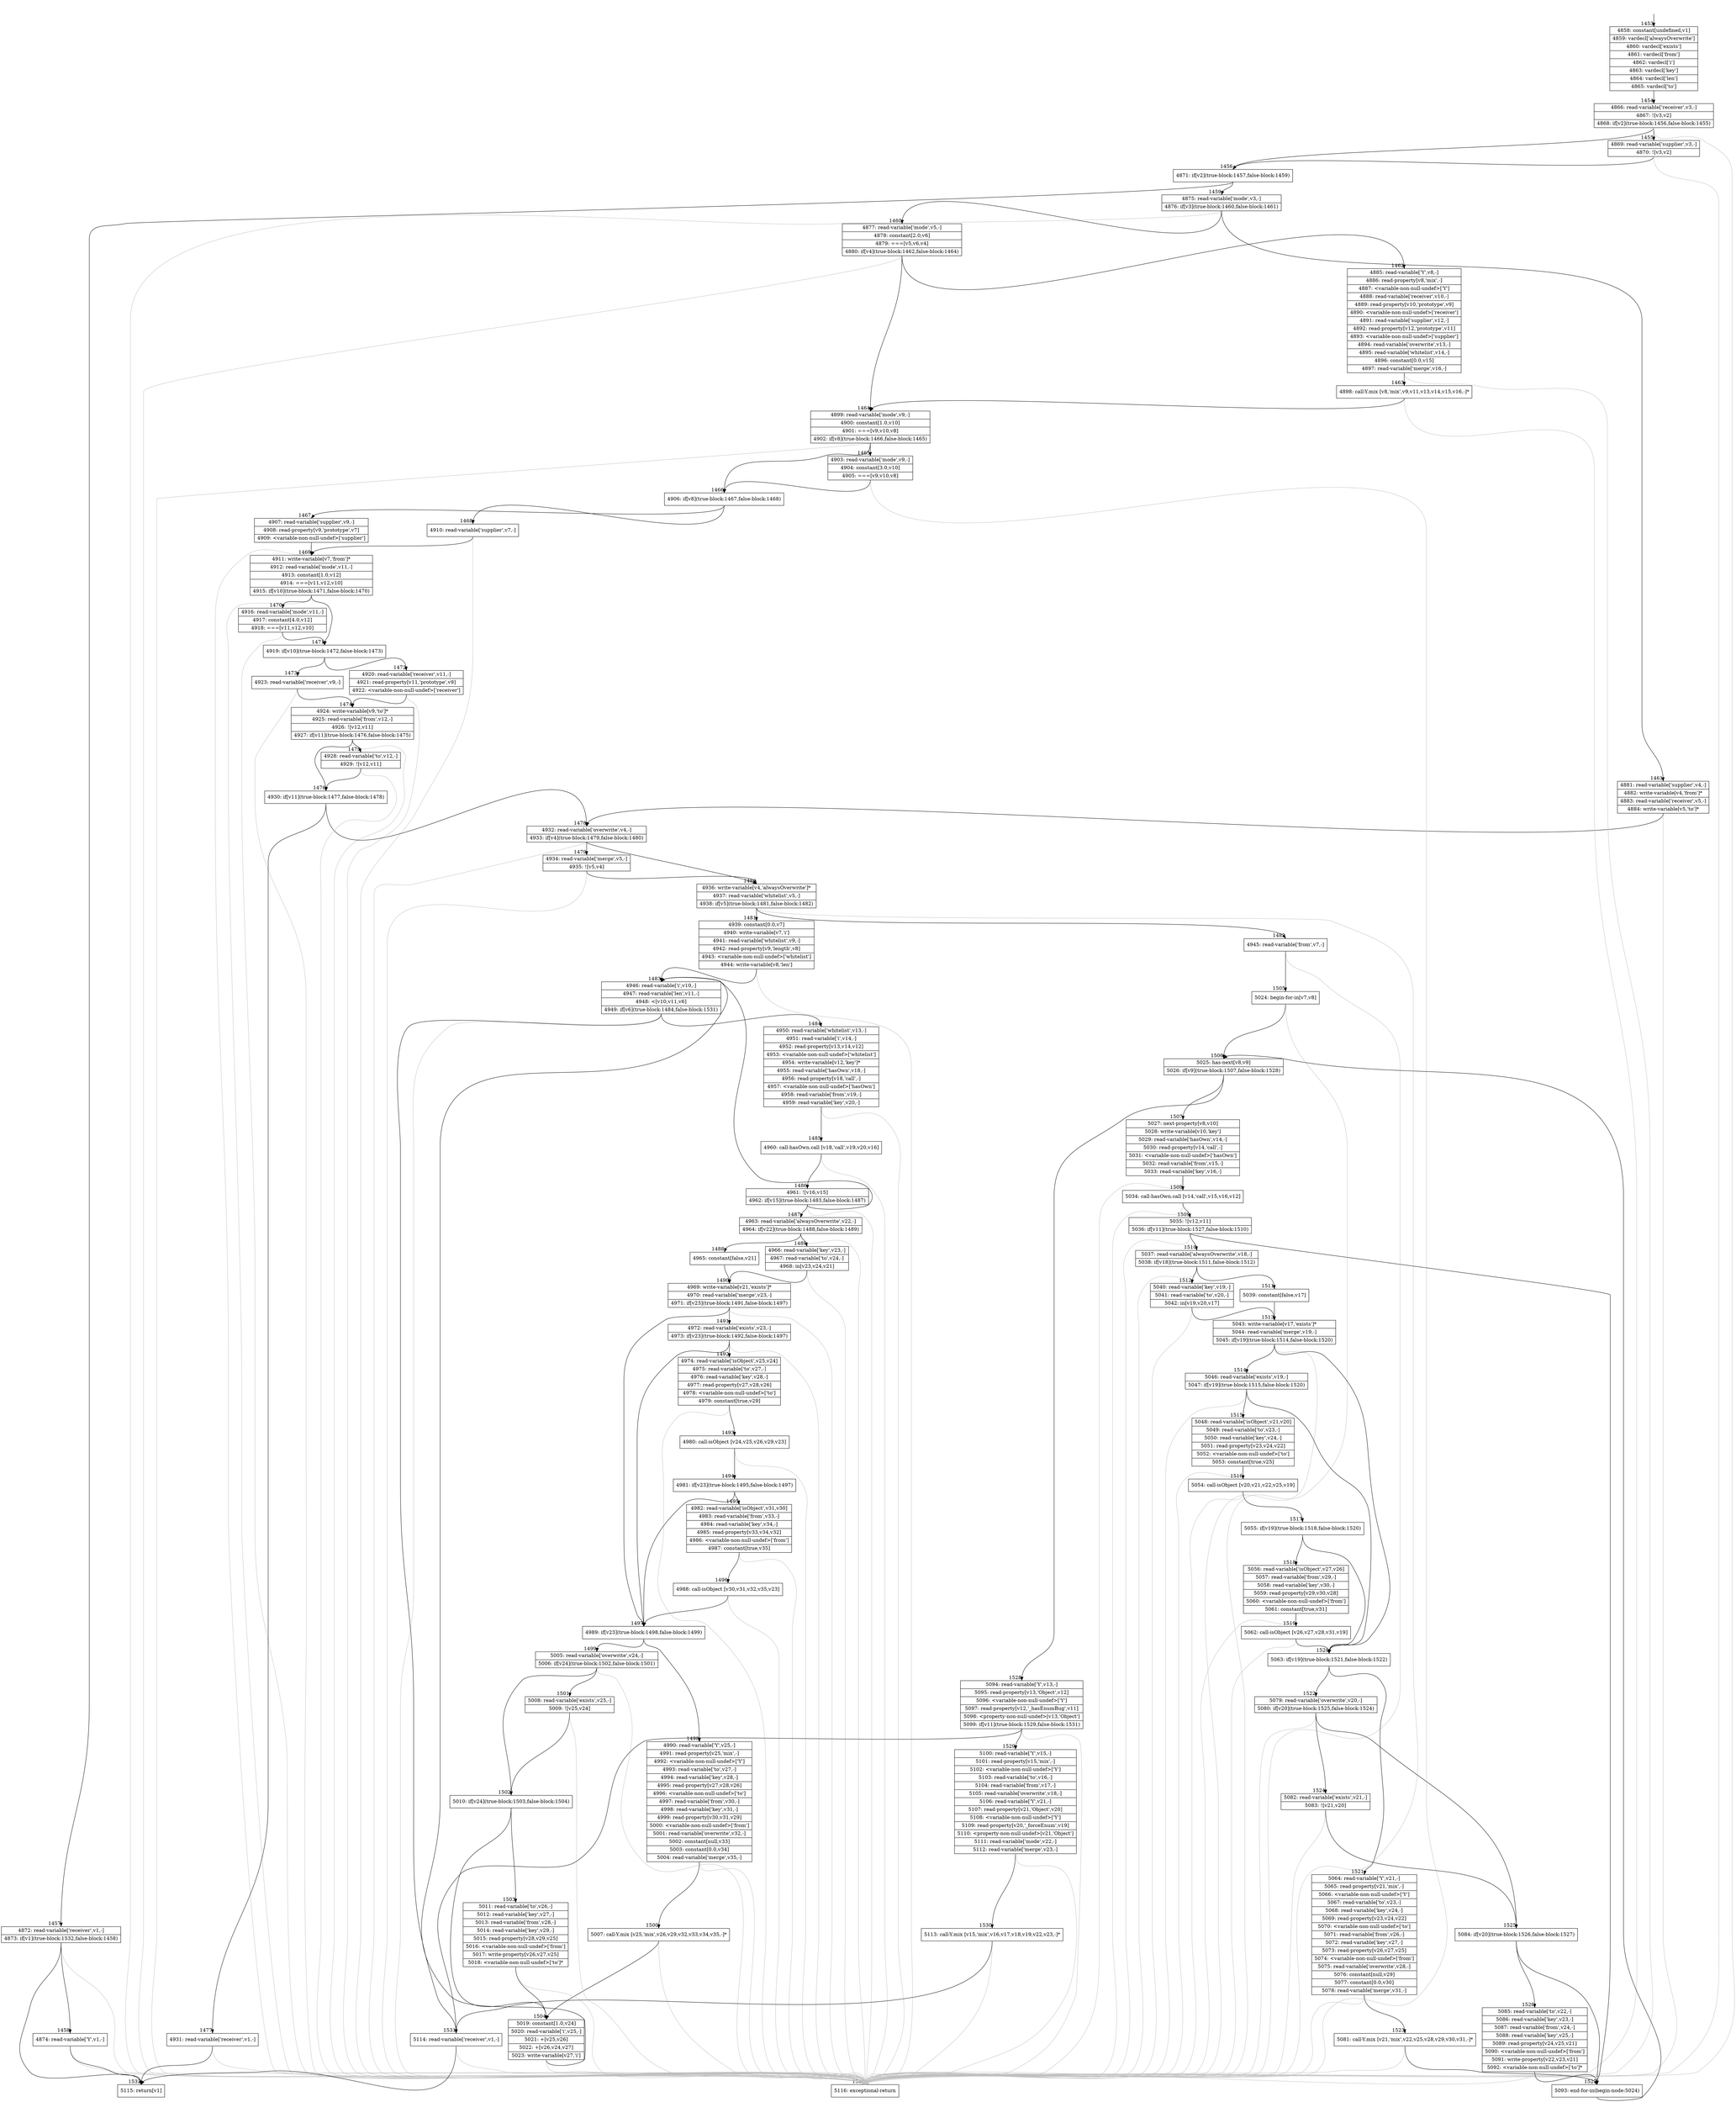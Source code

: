 digraph {
rankdir="TD"
BB_entry89[shape=none,label=""];
BB_entry89 -> BB1453 [tailport=s, headport=n, headlabel="    1453"]
BB1453 [shape=record label="{4858: constant[undefined,v1]|4859: vardecl['alwaysOverwrite']|4860: vardecl['exists']|4861: vardecl['from']|4862: vardecl['i']|4863: vardecl['key']|4864: vardecl['len']|4865: vardecl['to']}" ] 
BB1453 -> BB1454 [tailport=s, headport=n, headlabel="      1454"]
BB1454 [shape=record label="{4866: read-variable['receiver',v3,-]|4867: ![v3,v2]|4868: if[v2](true-block:1456,false-block:1455)}" ] 
BB1454 -> BB1456 [tailport=s, headport=n, headlabel="      1456"]
BB1454 -> BB1455 [tailport=s, headport=n, headlabel="      1455"]
BB1454 -> BB1533 [tailport=s, headport=n, color=gray, headlabel="      1533"]
BB1455 [shape=record label="{4869: read-variable['supplier',v3,-]|4870: ![v3,v2]}" ] 
BB1455 -> BB1456 [tailport=s, headport=n]
BB1455 -> BB1533 [tailport=s, headport=n, color=gray]
BB1456 [shape=record label="{4871: if[v2](true-block:1457,false-block:1459)}" ] 
BB1456 -> BB1457 [tailport=s, headport=n, headlabel="      1457"]
BB1456 -> BB1459 [tailport=s, headport=n, headlabel="      1459"]
BB1457 [shape=record label="{4872: read-variable['receiver',v1,-]|4873: if[v1](true-block:1532,false-block:1458)}" ] 
BB1457 -> BB1532 [tailport=s, headport=n, headlabel="      1532"]
BB1457 -> BB1458 [tailport=s, headport=n, headlabel="      1458"]
BB1457 -> BB1533 [tailport=s, headport=n, color=gray]
BB1458 [shape=record label="{4874: read-variable['Y',v1,-]}" ] 
BB1458 -> BB1532 [tailport=s, headport=n]
BB1458 -> BB1533 [tailport=s, headport=n, color=gray]
BB1459 [shape=record label="{4875: read-variable['mode',v3,-]|4876: if[v3](true-block:1460,false-block:1461)}" ] 
BB1459 -> BB1460 [tailport=s, headport=n, headlabel="      1460"]
BB1459 -> BB1461 [tailport=s, headport=n, headlabel="      1461"]
BB1459 -> BB1533 [tailport=s, headport=n, color=gray]
BB1460 [shape=record label="{4877: read-variable['mode',v5,-]|4878: constant[2.0,v6]|4879: ===[v5,v6,v4]|4880: if[v4](true-block:1462,false-block:1464)}" ] 
BB1460 -> BB1462 [tailport=s, headport=n, headlabel="      1462"]
BB1460 -> BB1464 [tailport=s, headport=n, headlabel="      1464"]
BB1460 -> BB1533 [tailport=s, headport=n, color=gray]
BB1461 [shape=record label="{4881: read-variable['supplier',v4,-]|4882: write-variable[v4,'from']*|4883: read-variable['receiver',v5,-]|4884: write-variable[v5,'to']*}" ] 
BB1461 -> BB1478 [tailport=s, headport=n, headlabel="      1478"]
BB1461 -> BB1533 [tailport=s, headport=n, color=gray]
BB1462 [shape=record label="{4885: read-variable['Y',v8,-]|4886: read-property[v8,'mix',-]|4887: \<variable-non-null-undef\>['Y']|4888: read-variable['receiver',v10,-]|4889: read-property[v10,'prototype',v9]|4890: \<variable-non-null-undef\>['receiver']|4891: read-variable['supplier',v12,-]|4892: read-property[v12,'prototype',v11]|4893: \<variable-non-null-undef\>['supplier']|4894: read-variable['overwrite',v13,-]|4895: read-variable['whitelist',v14,-]|4896: constant[0.0,v15]|4897: read-variable['merge',v16,-]}" ] 
BB1462 -> BB1463 [tailport=s, headport=n, headlabel="      1463"]
BB1462 -> BB1533 [tailport=s, headport=n, color=gray]
BB1463 [shape=record label="{4898: call-Y.mix [v8,'mix',v9,v11,v13,v14,v15,v16,-]*}" ] 
BB1463 -> BB1464 [tailport=s, headport=n]
BB1463 -> BB1533 [tailport=s, headport=n, color=gray]
BB1464 [shape=record label="{4899: read-variable['mode',v9,-]|4900: constant[1.0,v10]|4901: ===[v9,v10,v8]|4902: if[v8](true-block:1466,false-block:1465)}" ] 
BB1464 -> BB1466 [tailport=s, headport=n, headlabel="      1466"]
BB1464 -> BB1465 [tailport=s, headport=n, headlabel="      1465"]
BB1464 -> BB1533 [tailport=s, headport=n, color=gray]
BB1465 [shape=record label="{4903: read-variable['mode',v9,-]|4904: constant[3.0,v10]|4905: ===[v9,v10,v8]}" ] 
BB1465 -> BB1466 [tailport=s, headport=n]
BB1465 -> BB1533 [tailport=s, headport=n, color=gray]
BB1466 [shape=record label="{4906: if[v8](true-block:1467,false-block:1468)}" ] 
BB1466 -> BB1467 [tailport=s, headport=n, headlabel="      1467"]
BB1466 -> BB1468 [tailport=s, headport=n, headlabel="      1468"]
BB1467 [shape=record label="{4907: read-variable['supplier',v9,-]|4908: read-property[v9,'prototype',v7]|4909: \<variable-non-null-undef\>['supplier']}" ] 
BB1467 -> BB1469 [tailport=s, headport=n, headlabel="      1469"]
BB1467 -> BB1533 [tailport=s, headport=n, color=gray]
BB1468 [shape=record label="{4910: read-variable['supplier',v7,-]}" ] 
BB1468 -> BB1469 [tailport=s, headport=n]
BB1468 -> BB1533 [tailport=s, headport=n, color=gray]
BB1469 [shape=record label="{4911: write-variable[v7,'from']*|4912: read-variable['mode',v11,-]|4913: constant[1.0,v12]|4914: ===[v11,v12,v10]|4915: if[v10](true-block:1471,false-block:1470)}" ] 
BB1469 -> BB1471 [tailport=s, headport=n, headlabel="      1471"]
BB1469 -> BB1470 [tailport=s, headport=n, headlabel="      1470"]
BB1469 -> BB1533 [tailport=s, headport=n, color=gray]
BB1470 [shape=record label="{4916: read-variable['mode',v11,-]|4917: constant[4.0,v12]|4918: ===[v11,v12,v10]}" ] 
BB1470 -> BB1471 [tailport=s, headport=n]
BB1470 -> BB1533 [tailport=s, headport=n, color=gray]
BB1471 [shape=record label="{4919: if[v10](true-block:1472,false-block:1473)}" ] 
BB1471 -> BB1472 [tailport=s, headport=n, headlabel="      1472"]
BB1471 -> BB1473 [tailport=s, headport=n, headlabel="      1473"]
BB1472 [shape=record label="{4920: read-variable['receiver',v11,-]|4921: read-property[v11,'prototype',v9]|4922: \<variable-non-null-undef\>['receiver']}" ] 
BB1472 -> BB1474 [tailport=s, headport=n, headlabel="      1474"]
BB1472 -> BB1533 [tailport=s, headport=n, color=gray]
BB1473 [shape=record label="{4923: read-variable['receiver',v9,-]}" ] 
BB1473 -> BB1474 [tailport=s, headport=n]
BB1473 -> BB1533 [tailport=s, headport=n, color=gray]
BB1474 [shape=record label="{4924: write-variable[v9,'to']*|4925: read-variable['from',v12,-]|4926: ![v12,v11]|4927: if[v11](true-block:1476,false-block:1475)}" ] 
BB1474 -> BB1476 [tailport=s, headport=n, headlabel="      1476"]
BB1474 -> BB1475 [tailport=s, headport=n, headlabel="      1475"]
BB1474 -> BB1533 [tailport=s, headport=n, color=gray]
BB1475 [shape=record label="{4928: read-variable['to',v12,-]|4929: ![v12,v11]}" ] 
BB1475 -> BB1476 [tailport=s, headport=n]
BB1475 -> BB1533 [tailport=s, headport=n, color=gray]
BB1476 [shape=record label="{4930: if[v11](true-block:1477,false-block:1478)}" ] 
BB1476 -> BB1477 [tailport=s, headport=n, headlabel="      1477"]
BB1476 -> BB1478 [tailport=s, headport=n]
BB1477 [shape=record label="{4931: read-variable['receiver',v1,-]}" ] 
BB1477 -> BB1532 [tailport=s, headport=n]
BB1477 -> BB1533 [tailport=s, headport=n, color=gray]
BB1478 [shape=record label="{4932: read-variable['overwrite',v4,-]|4933: if[v4](true-block:1479,false-block:1480)}" ] 
BB1478 -> BB1480 [tailport=s, headport=n, headlabel="      1480"]
BB1478 -> BB1479 [tailport=s, headport=n, headlabel="      1479"]
BB1478 -> BB1533 [tailport=s, headport=n, color=gray]
BB1479 [shape=record label="{4934: read-variable['merge',v5,-]|4935: ![v5,v4]}" ] 
BB1479 -> BB1480 [tailport=s, headport=n]
BB1479 -> BB1533 [tailport=s, headport=n, color=gray]
BB1480 [shape=record label="{4936: write-variable[v4,'alwaysOverwrite']*|4937: read-variable['whitelist',v5,-]|4938: if[v5](true-block:1481,false-block:1482)}" ] 
BB1480 -> BB1481 [tailport=s, headport=n, headlabel="      1481"]
BB1480 -> BB1482 [tailport=s, headport=n, headlabel="      1482"]
BB1480 -> BB1533 [tailport=s, headport=n, color=gray]
BB1481 [shape=record label="{4939: constant[0.0,v7]|4940: write-variable[v7,'i']|4941: read-variable['whitelist',v9,-]|4942: read-property[v9,'length',v8]|4943: \<variable-non-null-undef\>['whitelist']|4944: write-variable[v8,'len']}" ] 
BB1481 -> BB1483 [tailport=s, headport=n, headlabel="      1483"]
BB1481 -> BB1533 [tailport=s, headport=n, color=gray]
BB1482 [shape=record label="{4945: read-variable['from',v7,-]}" ] 
BB1482 -> BB1505 [tailport=s, headport=n, headlabel="      1505"]
BB1482 -> BB1533 [tailport=s, headport=n, color=gray]
BB1483 [shape=record label="{4946: read-variable['i',v10,-]|4947: read-variable['len',v11,-]|4948: \<[v10,v11,v6]|4949: if[v6](true-block:1484,false-block:1531)}" ] 
BB1483 -> BB1484 [tailport=s, headport=n, headlabel="      1484"]
BB1483 -> BB1531 [tailport=s, headport=n, headlabel="      1531"]
BB1483 -> BB1533 [tailport=s, headport=n, color=gray]
BB1484 [shape=record label="{4950: read-variable['whitelist',v13,-]|4951: read-variable['i',v14,-]|4952: read-property[v13,v14,v12]|4953: \<variable-non-null-undef\>['whitelist']|4954: write-variable[v12,'key']*|4955: read-variable['hasOwn',v18,-]|4956: read-property[v18,'call',-]|4957: \<variable-non-null-undef\>['hasOwn']|4958: read-variable['from',v19,-]|4959: read-variable['key',v20,-]}" ] 
BB1484 -> BB1485 [tailport=s, headport=n, headlabel="      1485"]
BB1484 -> BB1533 [tailport=s, headport=n, color=gray]
BB1485 [shape=record label="{4960: call-hasOwn.call [v18,'call',v19,v20,v16]}" ] 
BB1485 -> BB1486 [tailport=s, headport=n, headlabel="      1486"]
BB1485 -> BB1533 [tailport=s, headport=n, color=gray]
BB1486 [shape=record label="{4961: ![v16,v15]|4962: if[v15](true-block:1483,false-block:1487)}" ] 
BB1486 -> BB1483 [tailport=s, headport=n]
BB1486 -> BB1487 [tailport=s, headport=n, headlabel="      1487"]
BB1486 -> BB1533 [tailport=s, headport=n, color=gray]
BB1487 [shape=record label="{4963: read-variable['alwaysOverwrite',v22,-]|4964: if[v22](true-block:1488,false-block:1489)}" ] 
BB1487 -> BB1488 [tailport=s, headport=n, headlabel="      1488"]
BB1487 -> BB1489 [tailport=s, headport=n, headlabel="      1489"]
BB1487 -> BB1533 [tailport=s, headport=n, color=gray]
BB1488 [shape=record label="{4965: constant[false,v21]}" ] 
BB1488 -> BB1490 [tailport=s, headport=n, headlabel="      1490"]
BB1489 [shape=record label="{4966: read-variable['key',v23,-]|4967: read-variable['to',v24,-]|4968: in[v23,v24,v21]}" ] 
BB1489 -> BB1490 [tailport=s, headport=n]
BB1489 -> BB1533 [tailport=s, headport=n, color=gray]
BB1490 [shape=record label="{4969: write-variable[v21,'exists']*|4970: read-variable['merge',v23,-]|4971: if[v23](true-block:1491,false-block:1497)}" ] 
BB1490 -> BB1497 [tailport=s, headport=n, headlabel="      1497"]
BB1490 -> BB1491 [tailport=s, headport=n, headlabel="      1491"]
BB1490 -> BB1533 [tailport=s, headport=n, color=gray]
BB1491 [shape=record label="{4972: read-variable['exists',v23,-]|4973: if[v23](true-block:1492,false-block:1497)}" ] 
BB1491 -> BB1497 [tailport=s, headport=n]
BB1491 -> BB1492 [tailport=s, headport=n, headlabel="      1492"]
BB1491 -> BB1533 [tailport=s, headport=n, color=gray]
BB1492 [shape=record label="{4974: read-variable['isObject',v25,v24]|4975: read-variable['to',v27,-]|4976: read-variable['key',v28,-]|4977: read-property[v27,v28,v26]|4978: \<variable-non-null-undef\>['to']|4979: constant[true,v29]}" ] 
BB1492 -> BB1493 [tailport=s, headport=n, headlabel="      1493"]
BB1492 -> BB1533 [tailport=s, headport=n, color=gray]
BB1493 [shape=record label="{4980: call-isObject [v24,v25,v26,v29,v23]}" ] 
BB1493 -> BB1494 [tailport=s, headport=n, headlabel="      1494"]
BB1493 -> BB1533 [tailport=s, headport=n, color=gray]
BB1494 [shape=record label="{4981: if[v23](true-block:1495,false-block:1497)}" ] 
BB1494 -> BB1497 [tailport=s, headport=n]
BB1494 -> BB1495 [tailport=s, headport=n, headlabel="      1495"]
BB1495 [shape=record label="{4982: read-variable['isObject',v31,v30]|4983: read-variable['from',v33,-]|4984: read-variable['key',v34,-]|4985: read-property[v33,v34,v32]|4986: \<variable-non-null-undef\>['from']|4987: constant[true,v35]}" ] 
BB1495 -> BB1496 [tailport=s, headport=n, headlabel="      1496"]
BB1495 -> BB1533 [tailport=s, headport=n, color=gray]
BB1496 [shape=record label="{4988: call-isObject [v30,v31,v32,v35,v23]}" ] 
BB1496 -> BB1497 [tailport=s, headport=n]
BB1496 -> BB1533 [tailport=s, headport=n, color=gray]
BB1497 [shape=record label="{4989: if[v23](true-block:1498,false-block:1499)}" ] 
BB1497 -> BB1498 [tailport=s, headport=n, headlabel="      1498"]
BB1497 -> BB1499 [tailport=s, headport=n, headlabel="      1499"]
BB1498 [shape=record label="{4990: read-variable['Y',v25,-]|4991: read-property[v25,'mix',-]|4992: \<variable-non-null-undef\>['Y']|4993: read-variable['to',v27,-]|4994: read-variable['key',v28,-]|4995: read-property[v27,v28,v26]|4996: \<variable-non-null-undef\>['to']|4997: read-variable['from',v30,-]|4998: read-variable['key',v31,-]|4999: read-property[v30,v31,v29]|5000: \<variable-non-null-undef\>['from']|5001: read-variable['overwrite',v32,-]|5002: constant[null,v33]|5003: constant[0.0,v34]|5004: read-variable['merge',v35,-]}" ] 
BB1498 -> BB1500 [tailport=s, headport=n, headlabel="      1500"]
BB1498 -> BB1533 [tailport=s, headport=n, color=gray]
BB1499 [shape=record label="{5005: read-variable['overwrite',v24,-]|5006: if[v24](true-block:1502,false-block:1501)}" ] 
BB1499 -> BB1502 [tailport=s, headport=n, headlabel="      1502"]
BB1499 -> BB1501 [tailport=s, headport=n, headlabel="      1501"]
BB1499 -> BB1533 [tailport=s, headport=n, color=gray]
BB1500 [shape=record label="{5007: call-Y.mix [v25,'mix',v26,v29,v32,v33,v34,v35,-]*}" ] 
BB1500 -> BB1504 [tailport=s, headport=n, headlabel="      1504"]
BB1500 -> BB1533 [tailport=s, headport=n, color=gray]
BB1501 [shape=record label="{5008: read-variable['exists',v25,-]|5009: ![v25,v24]}" ] 
BB1501 -> BB1502 [tailport=s, headport=n]
BB1501 -> BB1533 [tailport=s, headport=n, color=gray]
BB1502 [shape=record label="{5010: if[v24](true-block:1503,false-block:1504)}" ] 
BB1502 -> BB1503 [tailport=s, headport=n, headlabel="      1503"]
BB1502 -> BB1504 [tailport=s, headport=n]
BB1503 [shape=record label="{5011: read-variable['to',v26,-]|5012: read-variable['key',v27,-]|5013: read-variable['from',v28,-]|5014: read-variable['key',v29,-]|5015: read-property[v28,v29,v25]|5016: \<variable-non-null-undef\>['from']|5017: write-property[v26,v27,v25]|5018: \<variable-non-null-undef\>['to']*}" ] 
BB1503 -> BB1504 [tailport=s, headport=n]
BB1503 -> BB1533 [tailport=s, headport=n, color=gray]
BB1504 [shape=record label="{5019: constant[1.0,v24]|5020: read-variable['i',v25,-]|5021: +[v25,v26]|5022: +[v26,v24,v27]|5023: write-variable[v27,'i']}" ] 
BB1504 -> BB1483 [tailport=s, headport=n]
BB1504 -> BB1533 [tailport=s, headport=n, color=gray]
BB1505 [shape=record label="{5024: begin-for-in[v7,v8]}" ] 
BB1505 -> BB1506 [tailport=s, headport=n, headlabel="      1506"]
BB1505 -> BB1533 [tailport=s, headport=n, color=gray]
BB1506 [shape=record label="{5025: has-next[v8,v9]|5026: if[v9](true-block:1507,false-block:1528)}" ] 
BB1506 -> BB1507 [tailport=s, headport=n, headlabel="      1507"]
BB1506 -> BB1528 [tailport=s, headport=n, headlabel="      1528"]
BB1507 [shape=record label="{5027: next-property[v8,v10]|5028: write-variable[v10,'key']|5029: read-variable['hasOwn',v14,-]|5030: read-property[v14,'call',-]|5031: \<variable-non-null-undef\>['hasOwn']|5032: read-variable['from',v15,-]|5033: read-variable['key',v16,-]}" ] 
BB1507 -> BB1508 [tailport=s, headport=n, headlabel="      1508"]
BB1507 -> BB1533 [tailport=s, headport=n, color=gray]
BB1508 [shape=record label="{5034: call-hasOwn.call [v14,'call',v15,v16,v12]}" ] 
BB1508 -> BB1509 [tailport=s, headport=n, headlabel="      1509"]
BB1508 -> BB1533 [tailport=s, headport=n, color=gray]
BB1509 [shape=record label="{5035: ![v12,v11]|5036: if[v11](true-block:1527,false-block:1510)}" ] 
BB1509 -> BB1527 [tailport=s, headport=n, headlabel="      1527"]
BB1509 -> BB1510 [tailport=s, headport=n, headlabel="      1510"]
BB1509 -> BB1533 [tailport=s, headport=n, color=gray]
BB1510 [shape=record label="{5037: read-variable['alwaysOverwrite',v18,-]|5038: if[v18](true-block:1511,false-block:1512)}" ] 
BB1510 -> BB1511 [tailport=s, headport=n, headlabel="      1511"]
BB1510 -> BB1512 [tailport=s, headport=n, headlabel="      1512"]
BB1510 -> BB1533 [tailport=s, headport=n, color=gray]
BB1511 [shape=record label="{5039: constant[false,v17]}" ] 
BB1511 -> BB1513 [tailport=s, headport=n, headlabel="      1513"]
BB1512 [shape=record label="{5040: read-variable['key',v19,-]|5041: read-variable['to',v20,-]|5042: in[v19,v20,v17]}" ] 
BB1512 -> BB1513 [tailport=s, headport=n]
BB1512 -> BB1533 [tailport=s, headport=n, color=gray]
BB1513 [shape=record label="{5043: write-variable[v17,'exists']*|5044: read-variable['merge',v19,-]|5045: if[v19](true-block:1514,false-block:1520)}" ] 
BB1513 -> BB1520 [tailport=s, headport=n, headlabel="      1520"]
BB1513 -> BB1514 [tailport=s, headport=n, headlabel="      1514"]
BB1513 -> BB1533 [tailport=s, headport=n, color=gray]
BB1514 [shape=record label="{5046: read-variable['exists',v19,-]|5047: if[v19](true-block:1515,false-block:1520)}" ] 
BB1514 -> BB1520 [tailport=s, headport=n]
BB1514 -> BB1515 [tailport=s, headport=n, headlabel="      1515"]
BB1514 -> BB1533 [tailport=s, headport=n, color=gray]
BB1515 [shape=record label="{5048: read-variable['isObject',v21,v20]|5049: read-variable['to',v23,-]|5050: read-variable['key',v24,-]|5051: read-property[v23,v24,v22]|5052: \<variable-non-null-undef\>['to']|5053: constant[true,v25]}" ] 
BB1515 -> BB1516 [tailport=s, headport=n, headlabel="      1516"]
BB1515 -> BB1533 [tailport=s, headport=n, color=gray]
BB1516 [shape=record label="{5054: call-isObject [v20,v21,v22,v25,v19]}" ] 
BB1516 -> BB1517 [tailport=s, headport=n, headlabel="      1517"]
BB1516 -> BB1533 [tailport=s, headport=n, color=gray]
BB1517 [shape=record label="{5055: if[v19](true-block:1518,false-block:1520)}" ] 
BB1517 -> BB1520 [tailport=s, headport=n]
BB1517 -> BB1518 [tailport=s, headport=n, headlabel="      1518"]
BB1518 [shape=record label="{5056: read-variable['isObject',v27,v26]|5057: read-variable['from',v29,-]|5058: read-variable['key',v30,-]|5059: read-property[v29,v30,v28]|5060: \<variable-non-null-undef\>['from']|5061: constant[true,v31]}" ] 
BB1518 -> BB1519 [tailport=s, headport=n, headlabel="      1519"]
BB1518 -> BB1533 [tailport=s, headport=n, color=gray]
BB1519 [shape=record label="{5062: call-isObject [v26,v27,v28,v31,v19]}" ] 
BB1519 -> BB1520 [tailport=s, headport=n]
BB1519 -> BB1533 [tailport=s, headport=n, color=gray]
BB1520 [shape=record label="{5063: if[v19](true-block:1521,false-block:1522)}" ] 
BB1520 -> BB1521 [tailport=s, headport=n, headlabel="      1521"]
BB1520 -> BB1522 [tailport=s, headport=n, headlabel="      1522"]
BB1521 [shape=record label="{5064: read-variable['Y',v21,-]|5065: read-property[v21,'mix',-]|5066: \<variable-non-null-undef\>['Y']|5067: read-variable['to',v23,-]|5068: read-variable['key',v24,-]|5069: read-property[v23,v24,v22]|5070: \<variable-non-null-undef\>['to']|5071: read-variable['from',v26,-]|5072: read-variable['key',v27,-]|5073: read-property[v26,v27,v25]|5074: \<variable-non-null-undef\>['from']|5075: read-variable['overwrite',v28,-]|5076: constant[null,v29]|5077: constant[0.0,v30]|5078: read-variable['merge',v31,-]}" ] 
BB1521 -> BB1523 [tailport=s, headport=n, headlabel="      1523"]
BB1521 -> BB1533 [tailport=s, headport=n, color=gray]
BB1522 [shape=record label="{5079: read-variable['overwrite',v20,-]|5080: if[v20](true-block:1525,false-block:1524)}" ] 
BB1522 -> BB1525 [tailport=s, headport=n, headlabel="      1525"]
BB1522 -> BB1524 [tailport=s, headport=n, headlabel="      1524"]
BB1522 -> BB1533 [tailport=s, headport=n, color=gray]
BB1523 [shape=record label="{5081: call-Y.mix [v21,'mix',v22,v25,v28,v29,v30,v31,-]*}" ] 
BB1523 -> BB1527 [tailport=s, headport=n]
BB1523 -> BB1533 [tailport=s, headport=n, color=gray]
BB1524 [shape=record label="{5082: read-variable['exists',v21,-]|5083: ![v21,v20]}" ] 
BB1524 -> BB1525 [tailport=s, headport=n]
BB1524 -> BB1533 [tailport=s, headport=n, color=gray]
BB1525 [shape=record label="{5084: if[v20](true-block:1526,false-block:1527)}" ] 
BB1525 -> BB1526 [tailport=s, headport=n, headlabel="      1526"]
BB1525 -> BB1527 [tailport=s, headport=n]
BB1526 [shape=record label="{5085: read-variable['to',v22,-]|5086: read-variable['key',v23,-]|5087: read-variable['from',v24,-]|5088: read-variable['key',v25,-]|5089: read-property[v24,v25,v21]|5090: \<variable-non-null-undef\>['from']|5091: write-property[v22,v23,v21]|5092: \<variable-non-null-undef\>['to']*}" ] 
BB1526 -> BB1527 [tailport=s, headport=n]
BB1526 -> BB1533 [tailport=s, headport=n, color=gray]
BB1527 [shape=record label="{5093: end-for-in(begin-node:5024)}" ] 
BB1527 -> BB1506 [tailport=s, headport=n]
BB1528 [shape=record label="{5094: read-variable['Y',v13,-]|5095: read-property[v13,'Object',v12]|5096: \<variable-non-null-undef\>['Y']|5097: read-property[v12,'_hasEnumBug',v11]|5098: \<property-non-null-undef\>[v13,'Object']|5099: if[v11](true-block:1529,false-block:1531)}" ] 
BB1528 -> BB1529 [tailport=s, headport=n, headlabel="      1529"]
BB1528 -> BB1531 [tailport=s, headport=n]
BB1528 -> BB1533 [tailport=s, headport=n, color=gray]
BB1529 [shape=record label="{5100: read-variable['Y',v15,-]|5101: read-property[v15,'mix',-]|5102: \<variable-non-null-undef\>['Y']|5103: read-variable['to',v16,-]|5104: read-variable['from',v17,-]|5105: read-variable['overwrite',v18,-]|5106: read-variable['Y',v21,-]|5107: read-property[v21,'Object',v20]|5108: \<variable-non-null-undef\>['Y']|5109: read-property[v20,'_forceEnum',v19]|5110: \<property-non-null-undef\>[v21,'Object']|5111: read-variable['mode',v22,-]|5112: read-variable['merge',v23,-]}" ] 
BB1529 -> BB1530 [tailport=s, headport=n, headlabel="      1530"]
BB1529 -> BB1533 [tailport=s, headport=n, color=gray]
BB1530 [shape=record label="{5113: call-Y.mix [v15,'mix',v16,v17,v18,v19,v22,v23,-]*}" ] 
BB1530 -> BB1531 [tailport=s, headport=n]
BB1530 -> BB1533 [tailport=s, headport=n, color=gray]
BB1531 [shape=record label="{5114: read-variable['receiver',v1,-]}" ] 
BB1531 -> BB1532 [tailport=s, headport=n]
BB1531 -> BB1533 [tailport=s, headport=n, color=gray]
BB1532 [shape=record label="{5115: return[v1]}" ] 
BB1533 [shape=record label="{5116: exceptional-return}" ] 
//#$~ 2580
}
